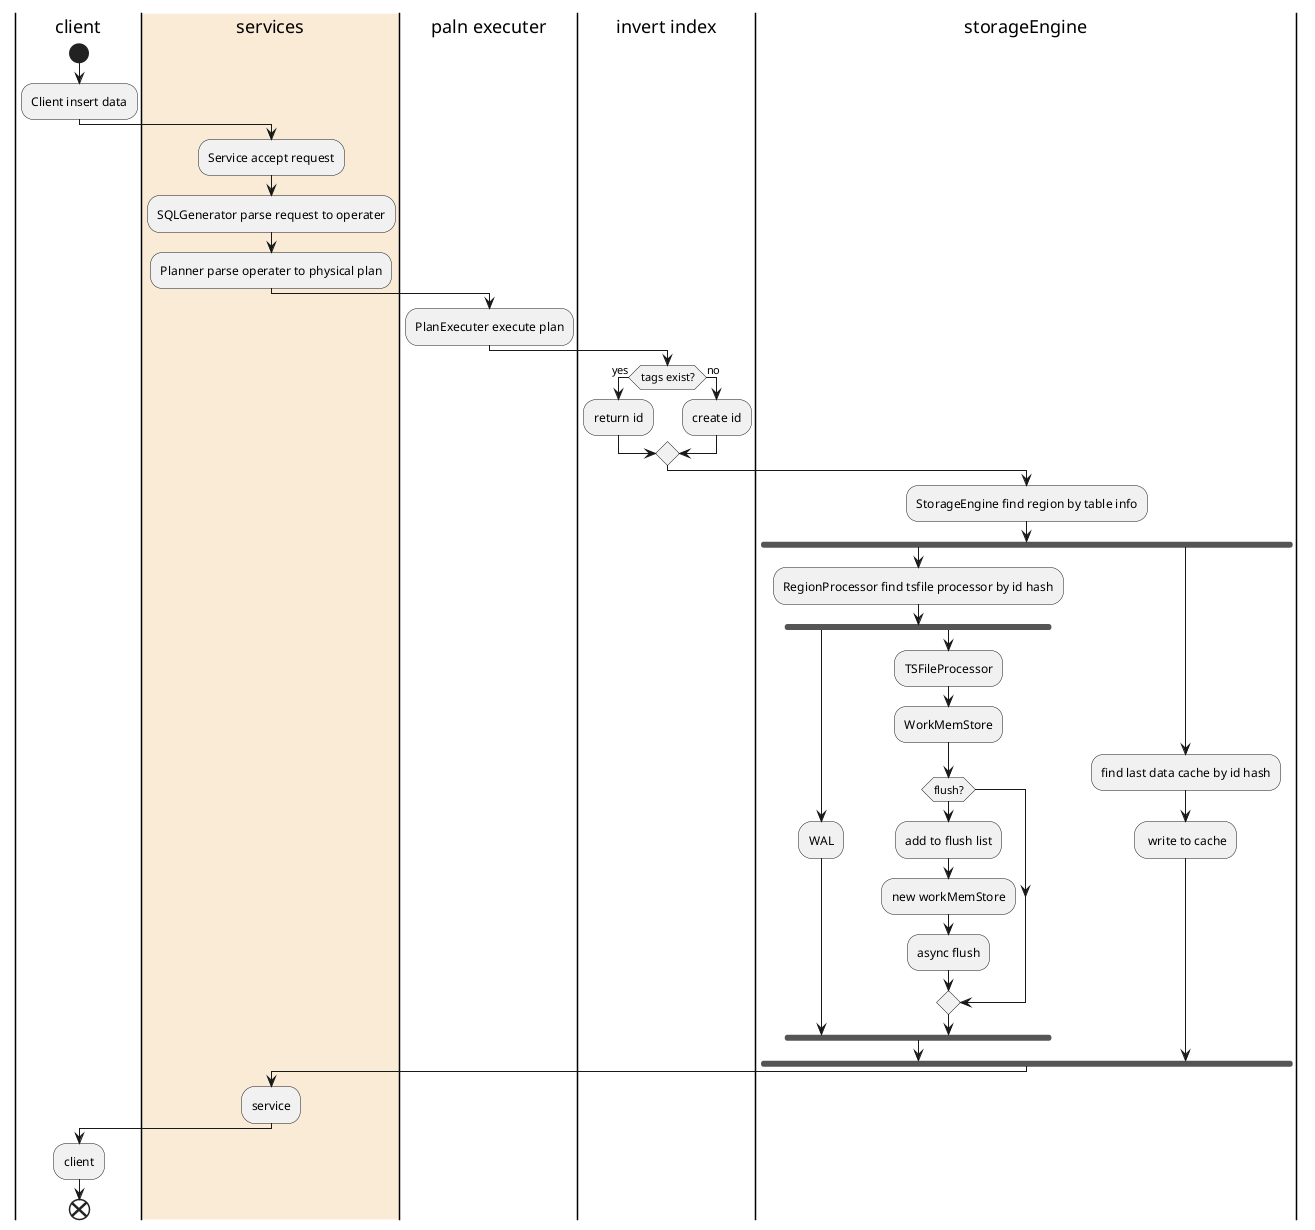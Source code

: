 @startuml
|client|
start
:Client insert data;
|#AntiqueWhite|services|
:Service accept request;
:SQLGenerator parse request to operater;
:Planner parse operater to physical plan;
|paln executer|
:PlanExecuter execute plan;
|invert index|
if(tags exist?) then(yes)
    :return id;
else(no)
    :create id;
endif
|storageEngine|
:StorageEngine find region by table info;
fork
    :RegionProcessor find tsfile processor by id hash;
    fork
        :WAL;
    fork again

        :TSFileProcessor;
        :WorkMemStore;
        if(flush?) then
            :add to flush list;
            :new workMemStore;
            :async flush;
        else
        endif

    end fork
fork again
    :find last data cache by id hash;
    : write to cache;
end fork
|services|
:service;
|client|
:client;
end
@enduml